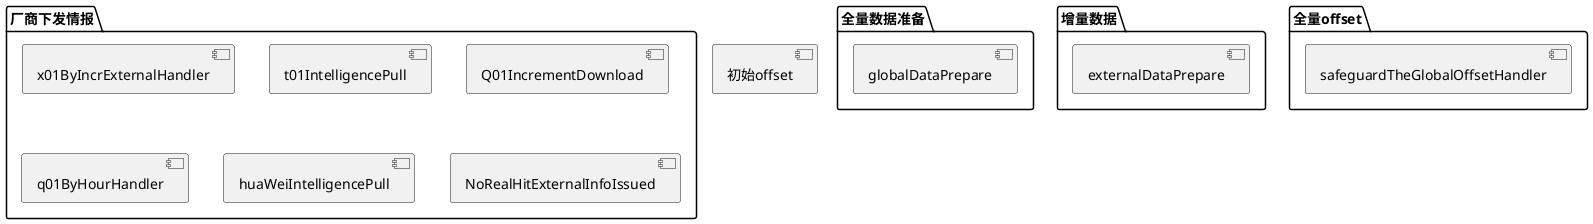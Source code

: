 @startuml
'https://plantuml.com/component-diagram


[初始offset]

package "全量数据准备"{
[globalDataPrepare]
}

package "增量数据"{
[externalDataPrepare]
}
package "全量offset"{
[safeguardTheGlobalOffsetHandler]
}

package "厂商下发情报"{
' 1. 先获取当前offset
' 2. 构造厂商情报key：k01:company:offset+1
' 3. 把需要下发的情报设置进缓存
' 奇安信：x01ByIncrExternalHandler
[x01ByIncrExternalHandler]

' 腾讯增量情报下发，k01:t01:offset+1
[t01IntelligencePull]

' 360小时导入
[Q01IncrementDownload]
[q01ByHourHandler]


' 华为增量情报下发：高置信度
[huaWeiIntelligencePull]

' 非实时命中外联情报定时下发,下发各家厂商
[NoRealHitExternalInfoIssued]

}

@enduml